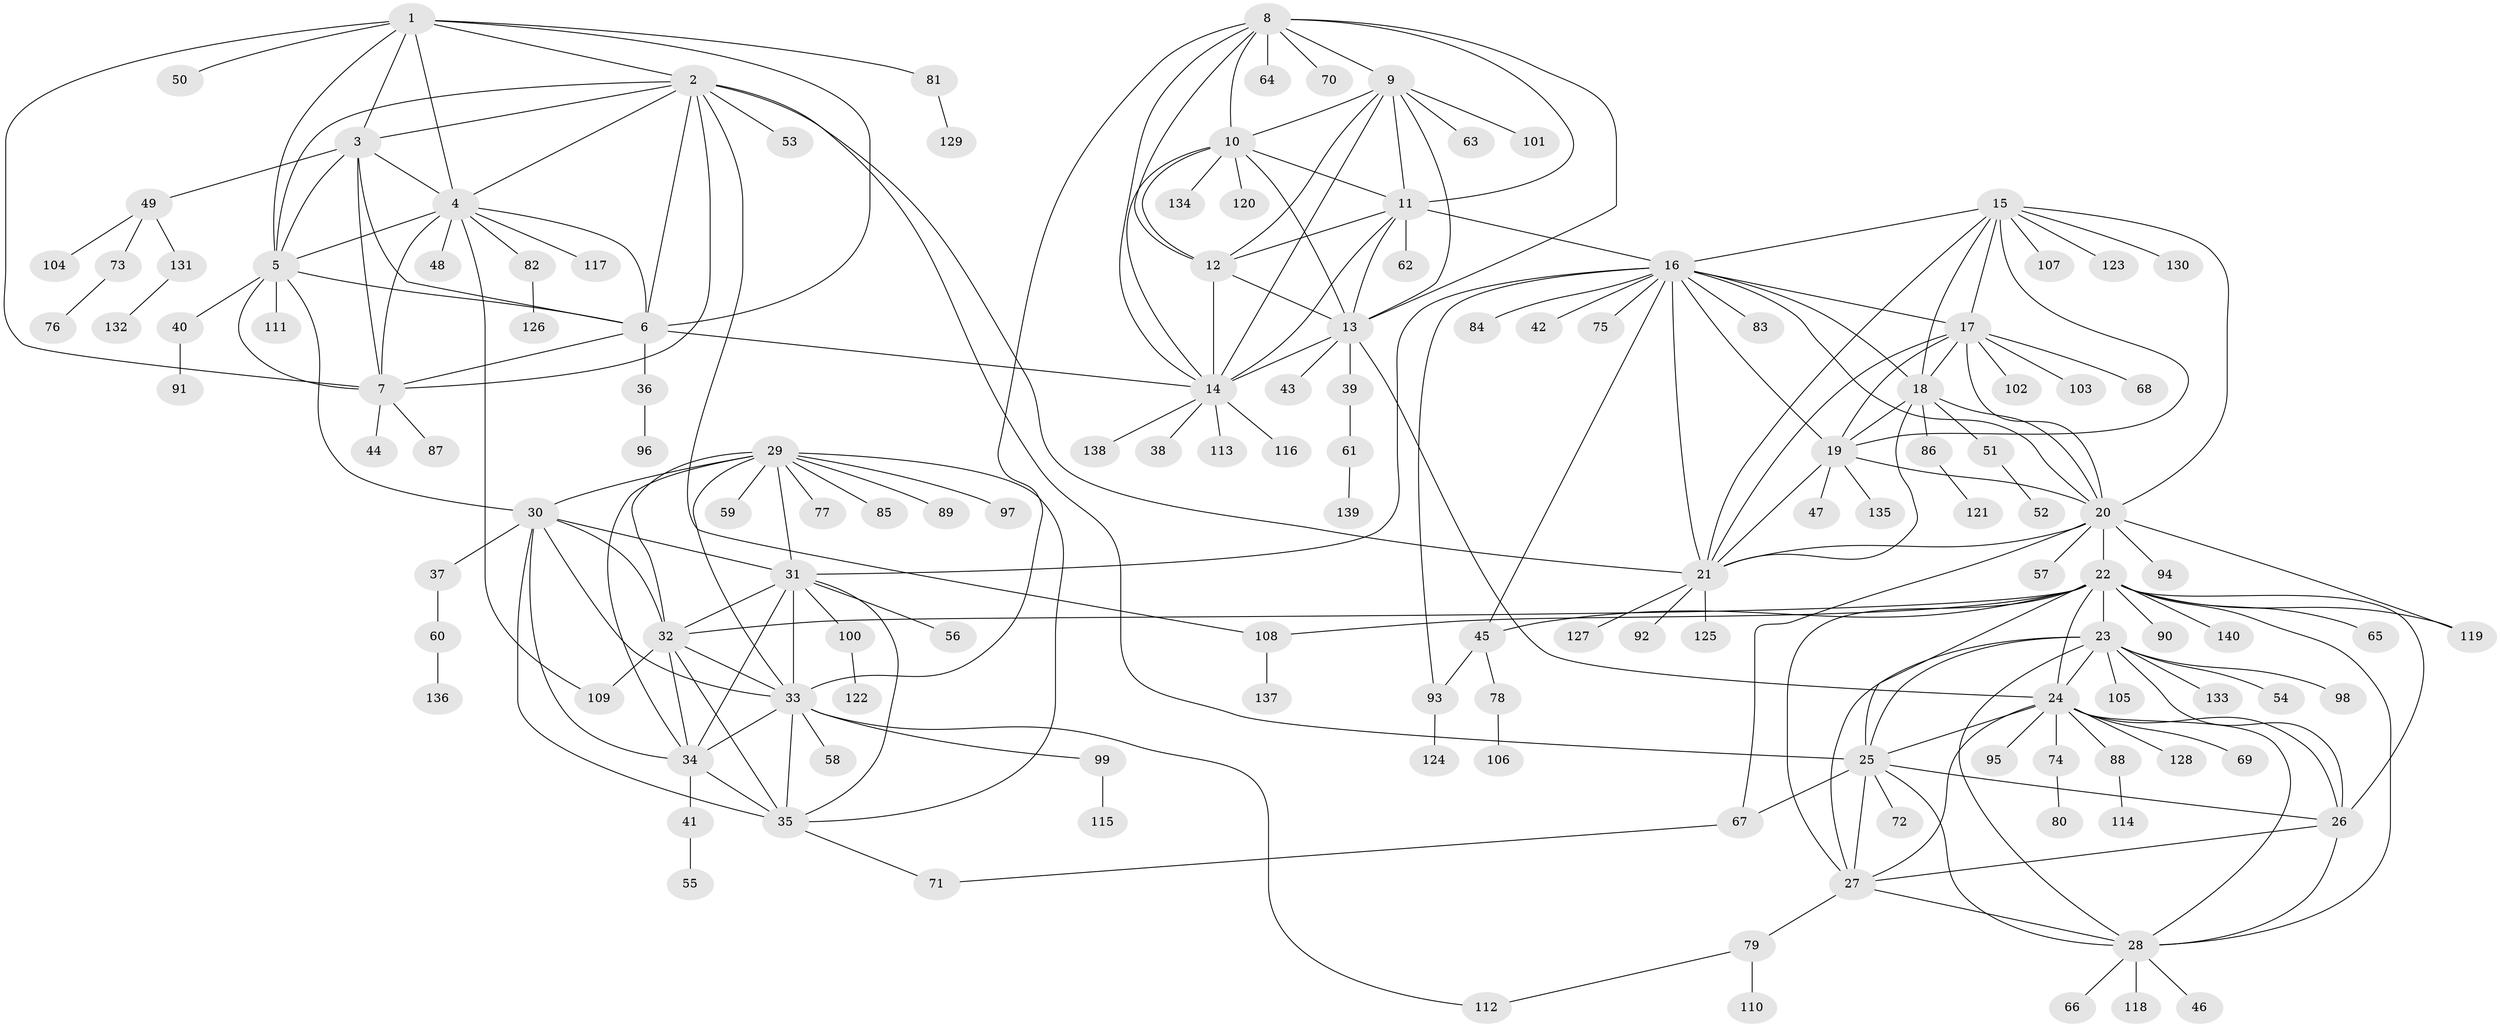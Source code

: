 // Generated by graph-tools (version 1.1) at 2025/15/03/09/25 04:15:55]
// undirected, 140 vertices, 228 edges
graph export_dot {
graph [start="1"]
  node [color=gray90,style=filled];
  1;
  2;
  3;
  4;
  5;
  6;
  7;
  8;
  9;
  10;
  11;
  12;
  13;
  14;
  15;
  16;
  17;
  18;
  19;
  20;
  21;
  22;
  23;
  24;
  25;
  26;
  27;
  28;
  29;
  30;
  31;
  32;
  33;
  34;
  35;
  36;
  37;
  38;
  39;
  40;
  41;
  42;
  43;
  44;
  45;
  46;
  47;
  48;
  49;
  50;
  51;
  52;
  53;
  54;
  55;
  56;
  57;
  58;
  59;
  60;
  61;
  62;
  63;
  64;
  65;
  66;
  67;
  68;
  69;
  70;
  71;
  72;
  73;
  74;
  75;
  76;
  77;
  78;
  79;
  80;
  81;
  82;
  83;
  84;
  85;
  86;
  87;
  88;
  89;
  90;
  91;
  92;
  93;
  94;
  95;
  96;
  97;
  98;
  99;
  100;
  101;
  102;
  103;
  104;
  105;
  106;
  107;
  108;
  109;
  110;
  111;
  112;
  113;
  114;
  115;
  116;
  117;
  118;
  119;
  120;
  121;
  122;
  123;
  124;
  125;
  126;
  127;
  128;
  129;
  130;
  131;
  132;
  133;
  134;
  135;
  136;
  137;
  138;
  139;
  140;
  1 -- 2;
  1 -- 3;
  1 -- 4;
  1 -- 5;
  1 -- 6;
  1 -- 7;
  1 -- 50;
  1 -- 81;
  2 -- 3;
  2 -- 4;
  2 -- 5;
  2 -- 6;
  2 -- 7;
  2 -- 21;
  2 -- 25;
  2 -- 53;
  2 -- 108;
  3 -- 4;
  3 -- 5;
  3 -- 6;
  3 -- 7;
  3 -- 49;
  4 -- 5;
  4 -- 6;
  4 -- 7;
  4 -- 48;
  4 -- 82;
  4 -- 109;
  4 -- 117;
  5 -- 6;
  5 -- 7;
  5 -- 30;
  5 -- 40;
  5 -- 111;
  6 -- 7;
  6 -- 14;
  6 -- 36;
  7 -- 44;
  7 -- 87;
  8 -- 9;
  8 -- 10;
  8 -- 11;
  8 -- 12;
  8 -- 13;
  8 -- 14;
  8 -- 33;
  8 -- 64;
  8 -- 70;
  9 -- 10;
  9 -- 11;
  9 -- 12;
  9 -- 13;
  9 -- 14;
  9 -- 63;
  9 -- 101;
  10 -- 11;
  10 -- 12;
  10 -- 13;
  10 -- 14;
  10 -- 120;
  10 -- 134;
  11 -- 12;
  11 -- 13;
  11 -- 14;
  11 -- 16;
  11 -- 62;
  12 -- 13;
  12 -- 14;
  13 -- 14;
  13 -- 24;
  13 -- 39;
  13 -- 43;
  14 -- 38;
  14 -- 113;
  14 -- 116;
  14 -- 138;
  15 -- 16;
  15 -- 17;
  15 -- 18;
  15 -- 19;
  15 -- 20;
  15 -- 21;
  15 -- 107;
  15 -- 123;
  15 -- 130;
  16 -- 17;
  16 -- 18;
  16 -- 19;
  16 -- 20;
  16 -- 21;
  16 -- 31;
  16 -- 42;
  16 -- 45;
  16 -- 75;
  16 -- 83;
  16 -- 84;
  16 -- 93;
  17 -- 18;
  17 -- 19;
  17 -- 20;
  17 -- 21;
  17 -- 68;
  17 -- 102;
  17 -- 103;
  18 -- 19;
  18 -- 20;
  18 -- 21;
  18 -- 51;
  18 -- 86;
  19 -- 20;
  19 -- 21;
  19 -- 47;
  19 -- 135;
  20 -- 21;
  20 -- 22;
  20 -- 57;
  20 -- 67;
  20 -- 94;
  20 -- 119;
  21 -- 92;
  21 -- 125;
  21 -- 127;
  22 -- 23;
  22 -- 24;
  22 -- 25;
  22 -- 26;
  22 -- 27;
  22 -- 28;
  22 -- 32;
  22 -- 45;
  22 -- 65;
  22 -- 90;
  22 -- 108;
  22 -- 119;
  22 -- 140;
  23 -- 24;
  23 -- 25;
  23 -- 26;
  23 -- 27;
  23 -- 28;
  23 -- 54;
  23 -- 98;
  23 -- 105;
  23 -- 133;
  24 -- 25;
  24 -- 26;
  24 -- 27;
  24 -- 28;
  24 -- 69;
  24 -- 74;
  24 -- 88;
  24 -- 95;
  24 -- 128;
  25 -- 26;
  25 -- 27;
  25 -- 28;
  25 -- 67;
  25 -- 72;
  26 -- 27;
  26 -- 28;
  27 -- 28;
  27 -- 79;
  28 -- 46;
  28 -- 66;
  28 -- 118;
  29 -- 30;
  29 -- 31;
  29 -- 32;
  29 -- 33;
  29 -- 34;
  29 -- 35;
  29 -- 59;
  29 -- 77;
  29 -- 85;
  29 -- 89;
  29 -- 97;
  30 -- 31;
  30 -- 32;
  30 -- 33;
  30 -- 34;
  30 -- 35;
  30 -- 37;
  31 -- 32;
  31 -- 33;
  31 -- 34;
  31 -- 35;
  31 -- 56;
  31 -- 100;
  32 -- 33;
  32 -- 34;
  32 -- 35;
  32 -- 109;
  33 -- 34;
  33 -- 35;
  33 -- 58;
  33 -- 99;
  33 -- 112;
  34 -- 35;
  34 -- 41;
  35 -- 71;
  36 -- 96;
  37 -- 60;
  39 -- 61;
  40 -- 91;
  41 -- 55;
  45 -- 78;
  45 -- 93;
  49 -- 73;
  49 -- 104;
  49 -- 131;
  51 -- 52;
  60 -- 136;
  61 -- 139;
  67 -- 71;
  73 -- 76;
  74 -- 80;
  78 -- 106;
  79 -- 110;
  79 -- 112;
  81 -- 129;
  82 -- 126;
  86 -- 121;
  88 -- 114;
  93 -- 124;
  99 -- 115;
  100 -- 122;
  108 -- 137;
  131 -- 132;
}
